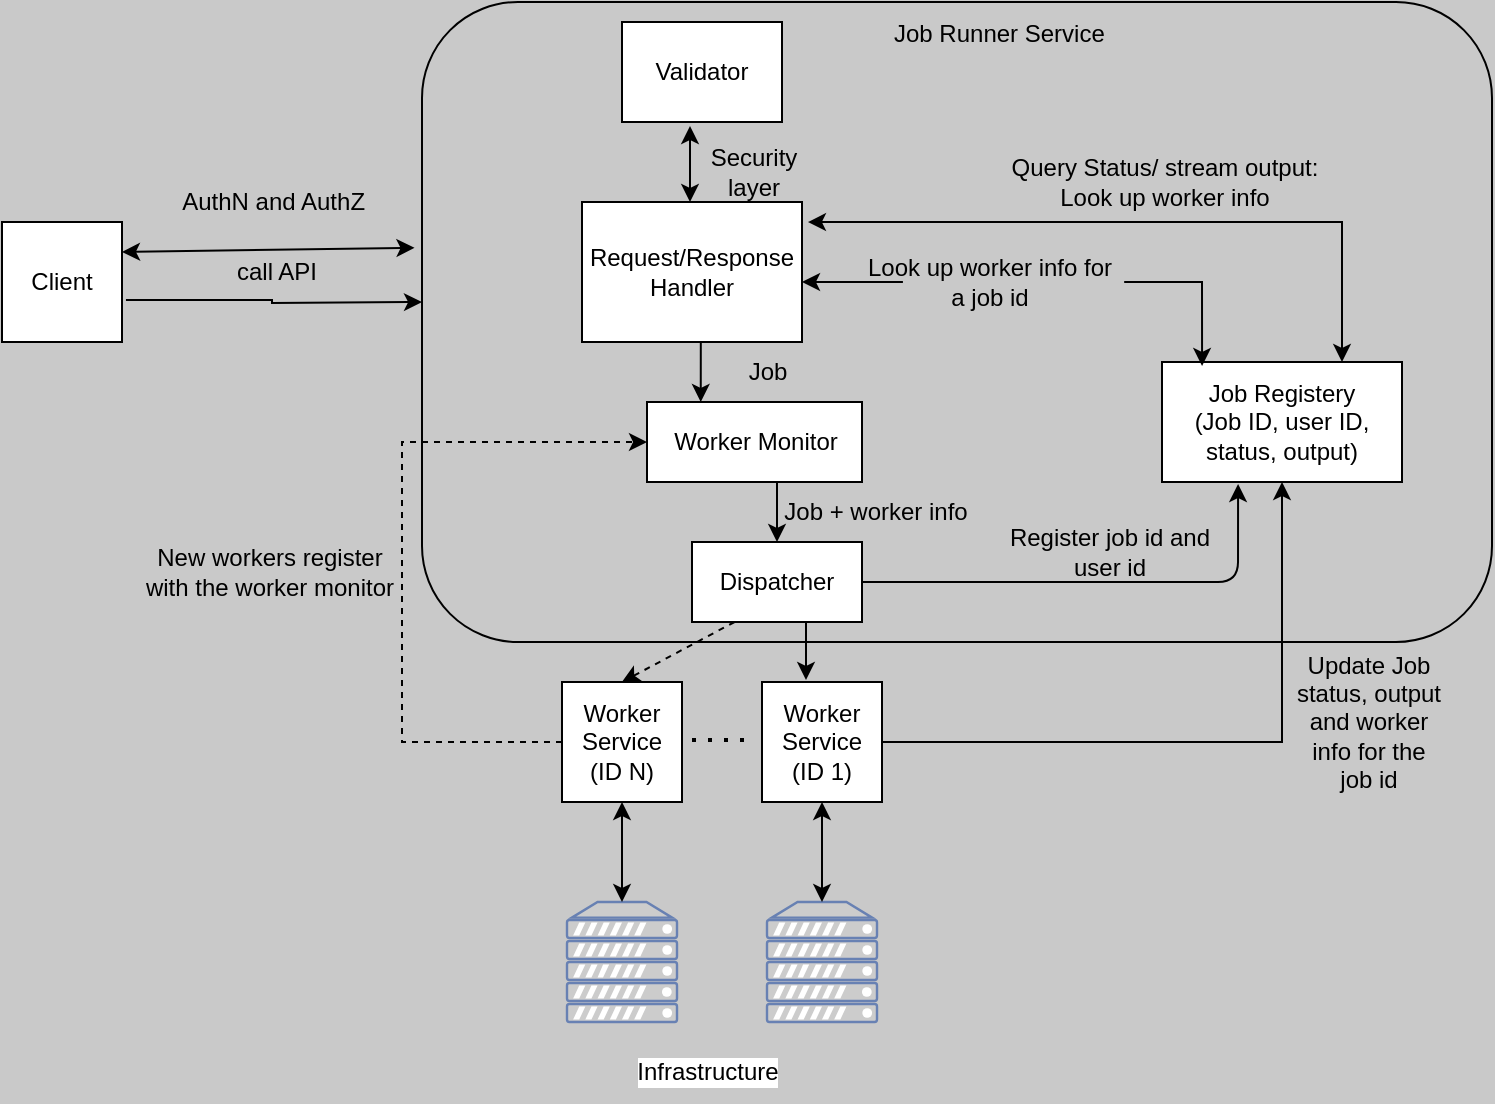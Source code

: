<mxfile scale="1" border="10">
    <diagram id="6iYtnAA0bh0NGueBwueD" name="Architecture">
        <mxGraphModel dx="1181" dy="608" grid="1" gridSize="10" guides="1" tooltips="1" connect="1" arrows="1" fold="1" page="1" pageScale="1" pageWidth="850" pageHeight="1100" background="#C9C9C9" math="0" shadow="0">
            <root>
                <mxCell id="0"/>
                <mxCell id="1" parent="0"/>
                <mxCell id="EBO3f970umv6_g7wMhfV-8" value="" style="rounded=1;whiteSpace=wrap;html=1;fillColor=none;fontColor=#000000;labelBackgroundColor=default;" parent="1" vertex="1">
                    <mxGeometry x="290" y="60" width="535" height="320" as="geometry"/>
                </mxCell>
                <mxCell id="jqyDeOg6lsm_gDRewj5F-4" style="edgeStyle=orthogonalEdgeStyle;rounded=0;orthogonalLoop=1;jettySize=auto;html=1;exitX=1;exitY=0.25;exitDx=0;exitDy=0;strokeColor=none;fontColor=#000000;labelBackgroundColor=default;" parent="1" source="jqyDeOg6lsm_gDRewj5F-1" edge="1">
                    <mxGeometry relative="1" as="geometry">
                        <mxPoint x="360" y="180" as="targetPoint"/>
                    </mxGeometry>
                </mxCell>
                <mxCell id="jqyDeOg6lsm_gDRewj5F-8" style="edgeStyle=orthogonalEdgeStyle;rounded=0;orthogonalLoop=1;jettySize=auto;html=1;strokeColor=default;fontColor=#000000;labelBackgroundColor=default;exitX=1.033;exitY=0.65;exitDx=0;exitDy=0;exitPerimeter=0;" parent="1" source="jqyDeOg6lsm_gDRewj5F-1" edge="1">
                    <mxGeometry relative="1" as="geometry">
                        <mxPoint x="290" y="210" as="targetPoint"/>
                        <Array as="points"/>
                        <mxPoint x="150" y="210" as="sourcePoint"/>
                    </mxGeometry>
                </mxCell>
                <mxCell id="jqyDeOg6lsm_gDRewj5F-1" value="Client" style="whiteSpace=wrap;html=1;aspect=fixed;fontColor=#000000;labelBackgroundColor=default;" parent="1" vertex="1">
                    <mxGeometry x="80" y="170" width="60" height="60" as="geometry"/>
                </mxCell>
                <mxCell id="jqyDeOg6lsm_gDRewj5F-3" value="Validator" style="rounded=0;whiteSpace=wrap;html=1;fontColor=#000000;labelBackgroundColor=default;" parent="1" vertex="1">
                    <mxGeometry x="390" y="70" width="80" height="50" as="geometry"/>
                </mxCell>
                <mxCell id="jqyDeOg6lsm_gDRewj5F-6" value="" style="endArrow=classic;startArrow=classic;html=1;rounded=0;strokeColor=default;exitX=1;exitY=0.25;exitDx=0;exitDy=0;fontColor=#000000;labelBackgroundColor=default;entryX=-0.007;entryY=0.384;entryDx=0;entryDy=0;entryPerimeter=0;" parent="1" source="jqyDeOg6lsm_gDRewj5F-1" edge="1" target="EBO3f970umv6_g7wMhfV-8">
                    <mxGeometry width="50" height="50" relative="1" as="geometry">
                        <mxPoint x="400" y="410" as="sourcePoint"/>
                        <mxPoint x="280" y="187" as="targetPoint"/>
                    </mxGeometry>
                </mxCell>
                <mxCell id="jqyDeOg6lsm_gDRewj5F-7" value="AuthN and AuthZ&amp;nbsp;" style="text;html=1;strokeColor=none;fillColor=none;align=center;verticalAlign=middle;whiteSpace=wrap;rounded=0;fontColor=#000000;labelBackgroundColor=none;" parent="1" vertex="1">
                    <mxGeometry x="165" y="150" width="105" height="20" as="geometry"/>
                </mxCell>
                <mxCell id="jqyDeOg6lsm_gDRewj5F-9" value="call API" style="text;html=1;strokeColor=none;fillColor=none;align=center;verticalAlign=middle;whiteSpace=wrap;rounded=0;fontColor=#000000;labelBackgroundColor=none;" parent="1" vertex="1">
                    <mxGeometry x="180" y="185" width="75" height="20" as="geometry"/>
                </mxCell>
                <mxCell id="jqyDeOg6lsm_gDRewj5F-38" style="edgeStyle=orthogonalEdgeStyle;rounded=0;orthogonalLoop=1;jettySize=auto;html=1;exitX=0.5;exitY=1;exitDx=0;exitDy=0;entryX=0.5;entryY=0;entryDx=0;entryDy=0;strokeColor=default;fontColor=#000000;labelBackgroundColor=default;startArrow=none;" parent="1" source="2" target="jqyDeOg6lsm_gDRewj5F-22" edge="1">
                    <mxGeometry relative="1" as="geometry"/>
                </mxCell>
                <mxCell id="jqyDeOg6lsm_gDRewj5F-19" value="Request/Response Handler" style="rounded=0;whiteSpace=wrap;html=1;fontColor=#000000;labelBackgroundColor=default;" parent="1" vertex="1">
                    <mxGeometry x="370" y="160" width="110" height="70" as="geometry"/>
                </mxCell>
                <mxCell id="jqyDeOg6lsm_gDRewj5F-21" value="Security layer" style="text;html=1;strokeColor=none;fillColor=none;align=center;verticalAlign=middle;whiteSpace=wrap;rounded=0;fontColor=#000000;labelBackgroundColor=none;" parent="1" vertex="1">
                    <mxGeometry x="426.25" y="130" width="60" height="30" as="geometry"/>
                </mxCell>
                <mxCell id="jqyDeOg6lsm_gDRewj5F-31" style="edgeStyle=orthogonalEdgeStyle;rounded=0;orthogonalLoop=1;jettySize=auto;html=1;exitX=0.5;exitY=1;exitDx=0;exitDy=0;entryX=0.383;entryY=-0.017;entryDx=0;entryDy=0;entryPerimeter=0;strokeColor=default;fontColor=#000000;labelBackgroundColor=default;" parent="1" source="jqyDeOg6lsm_gDRewj5F-22" target="jqyDeOg6lsm_gDRewj5F-26" edge="1">
                    <mxGeometry relative="1" as="geometry">
                        <Array as="points">
                            <mxPoint x="482" y="350"/>
                        </Array>
                    </mxGeometry>
                </mxCell>
                <mxCell id="jqyDeOg6lsm_gDRewj5F-22" value="Dispatcher" style="rounded=0;whiteSpace=wrap;html=1;fontColor=#000000;labelBackgroundColor=default;" parent="1" vertex="1">
                    <mxGeometry x="425" y="330" width="85" height="40" as="geometry"/>
                </mxCell>
                <mxCell id="jqyDeOg6lsm_gDRewj5F-33" style="edgeStyle=orthogonalEdgeStyle;rounded=0;orthogonalLoop=1;jettySize=auto;html=1;exitX=1;exitY=0.5;exitDx=0;exitDy=0;strokeColor=default;entryX=0.5;entryY=1;entryDx=0;entryDy=0;fontColor=#000000;labelBackgroundColor=default;" parent="1" source="jqyDeOg6lsm_gDRewj5F-26" target="jqyDeOg6lsm_gDRewj5F-34" edge="1">
                    <mxGeometry relative="1" as="geometry">
                        <mxPoint x="660" y="360" as="targetPoint"/>
                    </mxGeometry>
                </mxCell>
                <mxCell id="jqyDeOg6lsm_gDRewj5F-26" value="Worker Service&lt;br&gt;(ID 1)" style="rounded=0;whiteSpace=wrap;html=1;fontColor=#000000;labelBackgroundColor=default;" parent="1" vertex="1">
                    <mxGeometry x="460" y="400" width="60" height="60" as="geometry"/>
                </mxCell>
                <mxCell id="jqyDeOg6lsm_gDRewj5F-27" value="" style="fontColor=#000000;verticalAlign=top;verticalLabelPosition=bottom;labelPosition=center;align=center;html=1;outlineConnect=0;fillColor=#CCCCCC;strokeColor=#6881B3;gradientColor=none;gradientDirection=north;strokeWidth=2;shape=mxgraph.networks.server;labelBackgroundColor=default;" parent="1" vertex="1">
                    <mxGeometry x="462.5" y="510" width="55" height="60" as="geometry"/>
                </mxCell>
                <mxCell id="jqyDeOg6lsm_gDRewj5F-28" value="" style="endArrow=classic;startArrow=classic;html=1;rounded=0;strokeColor=default;entryX=0.5;entryY=0;entryDx=0;entryDy=0;entryPerimeter=0;exitX=0.5;exitY=1;exitDx=0;exitDy=0;fontColor=#000000;labelBackgroundColor=default;" parent="1" source="jqyDeOg6lsm_gDRewj5F-26" target="jqyDeOg6lsm_gDRewj5F-27" edge="1">
                    <mxGeometry width="50" height="50" relative="1" as="geometry">
                        <mxPoint x="585" y="390" as="sourcePoint"/>
                        <mxPoint x="635" y="340" as="targetPoint"/>
                        <Array as="points"/>
                    </mxGeometry>
                </mxCell>
                <mxCell id="jqyDeOg6lsm_gDRewj5F-34" value="Job Registery&lt;br&gt;(Job ID, user ID, status, output)" style="rounded=0;whiteSpace=wrap;html=1;fontColor=#000000;labelBackgroundColor=default;" parent="1" vertex="1">
                    <mxGeometry x="660" y="240" width="120" height="60" as="geometry"/>
                </mxCell>
                <mxCell id="jqyDeOg6lsm_gDRewj5F-36" value="" style="endArrow=classic;startArrow=none;html=1;rounded=0;strokeColor=default;exitX=0.167;exitY=0.033;exitDx=0;exitDy=0;exitPerimeter=0;fontColor=#000000;labelBackgroundColor=default;" parent="1" source="jqyDeOg6lsm_gDRewj5F-37" edge="1">
                    <mxGeometry width="50" height="50" relative="1" as="geometry">
                        <mxPoint x="680" y="280" as="sourcePoint"/>
                        <mxPoint x="480" y="200" as="targetPoint"/>
                        <Array as="points"/>
                    </mxGeometry>
                </mxCell>
                <mxCell id="jqyDeOg6lsm_gDRewj5F-39" value="Job + worker info" style="text;html=1;strokeColor=none;fillColor=none;align=center;verticalAlign=middle;whiteSpace=wrap;rounded=0;fontColor=#000000;labelBackgroundColor=none;" parent="1" vertex="1">
                    <mxGeometry x="452.5" y="300" width="127.5" height="30" as="geometry"/>
                </mxCell>
                <mxCell id="jqyDeOg6lsm_gDRewj5F-40" value="Update Job status, output and worker info for the job id" style="text;html=1;strokeColor=none;fillColor=none;align=center;verticalAlign=middle;whiteSpace=wrap;rounded=0;fontColor=#000000;labelBackgroundColor=none;" parent="1" vertex="1">
                    <mxGeometry x="726.25" y="400" width="75" height="40" as="geometry"/>
                </mxCell>
                <mxCell id="jqyDeOg6lsm_gDRewj5F-44" value="" style="endArrow=classic;startArrow=classic;html=1;rounded=0;strokeColor=default;fontColor=#000000;labelBackgroundColor=default;entryX=1.027;entryY=0.143;entryDx=0;entryDy=0;entryPerimeter=0;exitX=0.75;exitY=0;exitDx=0;exitDy=0;" parent="1" source="jqyDeOg6lsm_gDRewj5F-34" target="jqyDeOg6lsm_gDRewj5F-19" edge="1">
                    <mxGeometry width="50" height="50" relative="1" as="geometry">
                        <mxPoint x="730" y="330" as="sourcePoint"/>
                        <mxPoint x="630" y="170" as="targetPoint"/>
                        <Array as="points">
                            <mxPoint x="750" y="170"/>
                        </Array>
                    </mxGeometry>
                </mxCell>
                <mxCell id="jqyDeOg6lsm_gDRewj5F-45" value="Query Status/ stream output: Look up worker info" style="text;html=1;strokeColor=none;fillColor=none;align=center;verticalAlign=middle;whiteSpace=wrap;rounded=0;fontColor=#000000;labelBackgroundColor=none;" parent="1" vertex="1">
                    <mxGeometry x="580" y="120" width="162.5" height="60" as="geometry"/>
                </mxCell>
                <mxCell id="EBO3f970umv6_g7wMhfV-1" value="" style="endArrow=none;dashed=1;html=1;dashPattern=1 3;strokeWidth=2;rounded=0;fontColor=#000000;labelBackgroundColor=default;" parent="1" edge="1">
                    <mxGeometry width="50" height="50" relative="1" as="geometry">
                        <mxPoint x="425" y="429" as="sourcePoint"/>
                        <mxPoint x="455" y="429" as="targetPoint"/>
                        <Array as="points">
                            <mxPoint x="425" y="429"/>
                        </Array>
                    </mxGeometry>
                </mxCell>
                <mxCell id="EBO3f970umv6_g7wMhfV-2" value="Worker Service&lt;br&gt;(ID N)" style="rounded=0;whiteSpace=wrap;html=1;fontColor=#000000;labelBackgroundColor=default;" parent="1" vertex="1">
                    <mxGeometry x="360" y="400" width="60" height="60" as="geometry"/>
                </mxCell>
                <mxCell id="EBO3f970umv6_g7wMhfV-3" value="" style="fontColor=#000000;verticalAlign=top;verticalLabelPosition=bottom;labelPosition=center;align=center;html=1;outlineConnect=0;fillColor=#CCCCCC;strokeColor=#6881B3;gradientColor=none;gradientDirection=north;strokeWidth=2;shape=mxgraph.networks.server;labelBackgroundColor=default;" parent="1" vertex="1">
                    <mxGeometry x="362.5" y="510" width="55" height="60" as="geometry"/>
                </mxCell>
                <mxCell id="EBO3f970umv6_g7wMhfV-4" value="" style="endArrow=classic;startArrow=classic;html=1;rounded=0;strokeColor=default;entryX=0.5;entryY=0;entryDx=0;entryDy=0;entryPerimeter=0;exitX=0.5;exitY=1;exitDx=0;exitDy=0;fontColor=#000000;labelBackgroundColor=default;" parent="1" source="EBO3f970umv6_g7wMhfV-2" target="EBO3f970umv6_g7wMhfV-3" edge="1">
                    <mxGeometry width="50" height="50" relative="1" as="geometry">
                        <mxPoint x="485" y="390" as="sourcePoint"/>
                        <mxPoint x="535" y="340" as="targetPoint"/>
                        <Array as="points"/>
                    </mxGeometry>
                </mxCell>
                <mxCell id="EBO3f970umv6_g7wMhfV-6" value="" style="endArrow=classic;html=1;rounded=0;exitX=0.25;exitY=1;exitDx=0;exitDy=0;entryX=0.5;entryY=0;entryDx=0;entryDy=0;dashed=1;fontColor=#000000;labelBackgroundColor=default;" parent="1" source="jqyDeOg6lsm_gDRewj5F-22" target="EBO3f970umv6_g7wMhfV-2" edge="1">
                    <mxGeometry width="50" height="50" relative="1" as="geometry">
                        <mxPoint x="310" y="380" as="sourcePoint"/>
                        <mxPoint x="300" y="430" as="targetPoint"/>
                    </mxGeometry>
                </mxCell>
                <mxCell id="EBO3f970umv6_g7wMhfV-9" value="Job Runner Service" style="text;strokeColor=none;fillColor=none;align=left;verticalAlign=middle;spacingLeft=4;spacingRight=4;overflow=hidden;points=[[0,0.5],[1,0.5]];portConstraint=eastwest;rotatable=0;fontColor=#000000;labelBackgroundColor=none;" parent="1" vertex="1">
                    <mxGeometry x="520" y="60" width="125" height="30" as="geometry"/>
                </mxCell>
                <mxCell id="EBO3f970umv6_g7wMhfV-10" value="Infrastructure" style="text;html=1;strokeColor=none;fillColor=none;align=center;verticalAlign=middle;whiteSpace=wrap;rounded=0;fontColor=#000000;labelBackgroundColor=default;" parent="1" vertex="1">
                    <mxGeometry x="402.5" y="580" width="60" height="30" as="geometry"/>
                </mxCell>
                <mxCell id="3" value="" style="endArrow=classic;html=1;rounded=0;exitX=0;exitY=0.5;exitDx=0;exitDy=0;dashed=1;fontColor=#000000;labelBackgroundColor=default;entryX=0;entryY=0.5;entryDx=0;entryDy=0;" parent="1" source="EBO3f970umv6_g7wMhfV-2" target="2" edge="1">
                    <mxGeometry width="50" height="50" relative="1" as="geometry">
                        <mxPoint x="345" y="420" as="sourcePoint"/>
                        <mxPoint x="280" y="270" as="targetPoint"/>
                        <Array as="points">
                            <mxPoint x="280" y="430"/>
                            <mxPoint x="280" y="280"/>
                        </Array>
                    </mxGeometry>
                </mxCell>
                <mxCell id="4" value="New workers register with the worker monitor" style="text;html=1;strokeColor=none;fillColor=none;align=center;verticalAlign=middle;whiteSpace=wrap;rounded=0;fontColor=#000000;labelBackgroundColor=none;" parent="1" vertex="1">
                    <mxGeometry x="150" y="330" width="127.5" height="30" as="geometry"/>
                </mxCell>
                <mxCell id="2" value="Worker Monitor" style="rounded=0;whiteSpace=wrap;html=1;fontColor=#000000;labelBackgroundColor=default;" parent="1" vertex="1">
                    <mxGeometry x="402.5" y="260" width="107.5" height="40" as="geometry"/>
                </mxCell>
                <mxCell id="5" value="" style="edgeStyle=orthogonalEdgeStyle;rounded=0;orthogonalLoop=1;jettySize=auto;html=1;exitX=0.5;exitY=1;exitDx=0;exitDy=0;entryX=0.25;entryY=0;entryDx=0;entryDy=0;strokeColor=default;fontColor=#000000;labelBackgroundColor=default;endArrow=classic;endFill=1;" parent="1" source="jqyDeOg6lsm_gDRewj5F-19" target="2" edge="1">
                    <mxGeometry relative="1" as="geometry">
                        <mxPoint x="425" y="230" as="sourcePoint"/>
                        <mxPoint x="467.5" y="330" as="targetPoint"/>
                    </mxGeometry>
                </mxCell>
                <mxCell id="7" value="" style="endArrow=classic;html=1;entryX=0.317;entryY=1.017;entryDx=0;entryDy=0;entryPerimeter=0;exitX=1;exitY=0.5;exitDx=0;exitDy=0;" parent="1" source="jqyDeOg6lsm_gDRewj5F-22" target="jqyDeOg6lsm_gDRewj5F-34" edge="1">
                    <mxGeometry width="50" height="50" relative="1" as="geometry">
                        <mxPoint x="400" y="420" as="sourcePoint"/>
                        <mxPoint x="450" y="370" as="targetPoint"/>
                        <Array as="points">
                            <mxPoint x="698" y="350"/>
                        </Array>
                    </mxGeometry>
                </mxCell>
                <mxCell id="jqyDeOg6lsm_gDRewj5F-37" value="Look up worker info for a job id" style="text;html=1;strokeColor=none;fillColor=none;align=center;verticalAlign=middle;whiteSpace=wrap;rounded=0;fontColor=#000000;labelBackgroundColor=none;" parent="1" vertex="1">
                    <mxGeometry x="508.75" y="200" width="130" as="geometry"/>
                </mxCell>
                <mxCell id="10" value="" style="endArrow=none;startArrow=classic;html=1;rounded=0;strokeColor=default;exitX=0.167;exitY=0.033;exitDx=0;exitDy=0;exitPerimeter=0;fontColor=#000000;labelBackgroundColor=default;entryX=1.018;entryY=0.614;entryDx=0;entryDy=0;entryPerimeter=0;" parent="1" source="jqyDeOg6lsm_gDRewj5F-34" target="jqyDeOg6lsm_gDRewj5F-37" edge="1">
                    <mxGeometry width="50" height="50" relative="1" as="geometry">
                        <mxPoint x="680.04" y="241.98" as="sourcePoint"/>
                        <mxPoint x="481.98" y="202.98" as="targetPoint"/>
                        <Array as="points">
                            <mxPoint x="680" y="200"/>
                        </Array>
                    </mxGeometry>
                </mxCell>
                <mxCell id="11" value="" style="endArrow=classic;startArrow=classic;html=1;entryX=0.425;entryY=1.04;entryDx=0;entryDy=0;entryPerimeter=0;" parent="1" target="jqyDeOg6lsm_gDRewj5F-3" edge="1">
                    <mxGeometry width="50" height="50" relative="1" as="geometry">
                        <mxPoint x="424" y="160" as="sourcePoint"/>
                        <mxPoint x="435" y="120" as="targetPoint"/>
                        <Array as="points"/>
                    </mxGeometry>
                </mxCell>
                <mxCell id="14" value="Register job id and user id" style="text;html=1;strokeColor=none;fillColor=none;align=center;verticalAlign=middle;whiteSpace=wrap;rounded=0;fontColor=#000000;labelBackgroundColor=none;" parent="1" vertex="1">
                    <mxGeometry x="570" y="320" width="127.5" height="30" as="geometry"/>
                </mxCell>
                <mxCell id="XkZEOcDYWYtH_7BBC6HF-14" value="Job" style="text;html=1;strokeColor=none;fillColor=none;align=center;verticalAlign=middle;whiteSpace=wrap;rounded=0;fontColor=#000000;labelBackgroundColor=none;" parent="1" vertex="1">
                    <mxGeometry x="438.75" y="230" width="47.5" height="30" as="geometry"/>
                </mxCell>
            </root>
        </mxGraphModel>
    </diagram>
    <diagram id="_uW1dMEGAhS8fLdhEjaY" name="Flow Diagram- Create/Stop job">
        <mxGraphModel dx="1074" dy="768" grid="1" gridSize="10" guides="1" tooltips="1" connect="1" arrows="1" fold="1" page="1" pageScale="1" pageWidth="850" pageHeight="1100" background="#C9C9C9" math="0" shadow="0">
            <root>
                <mxCell id="tO9CpB2dFLnADmU-4jLJ-0"/>
                <mxCell id="tO9CpB2dFLnADmU-4jLJ-1" parent="tO9CpB2dFLnADmU-4jLJ-0"/>
                <mxCell id="c2odjl9ll0wSxm09Ags0-37" value="Client&lt;br&gt;" style="whiteSpace=wrap;html=1;aspect=fixed;fontColor=#000000;labelBackgroundColor=default;" vertex="1" parent="tO9CpB2dFLnADmU-4jLJ-1">
                    <mxGeometry x="362.5" y="40" width="50" height="50" as="geometry"/>
                </mxCell>
                <mxCell id="c2odjl9ll0wSxm09Ags0-38" style="edgeStyle=orthogonalEdgeStyle;rounded=0;orthogonalLoop=1;jettySize=auto;html=1;exitX=0.5;exitY=1;exitDx=0;exitDy=0;strokeColor=default;fontColor=#000000;labelBackgroundColor=default;entryX=0.5;entryY=0;entryDx=0;entryDy=0;" edge="1" parent="tO9CpB2dFLnADmU-4jLJ-1" source="c2odjl9ll0wSxm09Ags0-37" target="c2odjl9ll0wSxm09Ags0-40">
                    <mxGeometry relative="1" as="geometry">
                        <mxPoint x="387.5" y="125" as="targetPoint"/>
                        <Array as="points"/>
                        <mxPoint x="152.5" y="160" as="sourcePoint"/>
                    </mxGeometry>
                </mxCell>
                <mxCell id="c2odjl9ll0wSxm09Ags0-39" value="Send Request" style="text;html=1;strokeColor=none;fillColor=none;align=center;verticalAlign=middle;whiteSpace=wrap;rounded=0;fontColor=#000000;" vertex="1" parent="tO9CpB2dFLnADmU-4jLJ-1">
                    <mxGeometry x="397.5" y="100" width="60" height="30" as="geometry"/>
                </mxCell>
                <mxCell id="c2odjl9ll0wSxm09Ags0-40" value="Security&lt;br&gt;Check" style="rhombus;whiteSpace=wrap;html=1;fontColor=#000000;" vertex="1" parent="tO9CpB2dFLnADmU-4jLJ-1">
                    <mxGeometry x="347.5" y="130" width="80" height="80" as="geometry"/>
                </mxCell>
                <mxCell id="c2odjl9ll0wSxm09Ags0-41" value="" style="endArrow=none;html=1;entryX=0;entryY=0.5;entryDx=0;entryDy=0;exitX=0;exitY=0.5;exitDx=0;exitDy=0;rounded=0;startArrow=classic;startFill=1;endFill=0;" edge="1" parent="tO9CpB2dFLnADmU-4jLJ-1" source="c2odjl9ll0wSxm09Ags0-37" target="c2odjl9ll0wSxm09Ags0-40">
                    <mxGeometry width="50" height="50" relative="1" as="geometry">
                        <mxPoint x="337.5" y="250" as="sourcePoint"/>
                        <mxPoint x="387.5" y="200" as="targetPoint"/>
                        <Array as="points">
                            <mxPoint x="317.5" y="65"/>
                            <mxPoint x="317.5" y="170"/>
                        </Array>
                    </mxGeometry>
                </mxCell>
                <mxCell id="c2odjl9ll0wSxm09Ags0-42" value="Fail" style="text;html=1;strokeColor=none;fillColor=none;align=center;verticalAlign=middle;whiteSpace=wrap;rounded=0;fontColor=#000000;" vertex="1" parent="tO9CpB2dFLnADmU-4jLJ-1">
                    <mxGeometry x="257.5" y="100" width="60" height="30" as="geometry"/>
                </mxCell>
                <mxCell id="c2odjl9ll0wSxm09Ags0-45" value="" style="endArrow=classic;html=1;rounded=0;exitX=0.5;exitY=1;exitDx=0;exitDy=0;fontColor=#000000;" edge="1" parent="tO9CpB2dFLnADmU-4jLJ-1" source="c2odjl9ll0wSxm09Ags0-40">
                    <mxGeometry width="50" height="50" relative="1" as="geometry">
                        <mxPoint x="337.5" y="260" as="sourcePoint"/>
                        <mxPoint x="387.5" y="240" as="targetPoint"/>
                    </mxGeometry>
                </mxCell>
                <mxCell id="c2odjl9ll0wSxm09Ags0-46" value="Pass" style="text;html=1;strokeColor=none;fillColor=none;align=center;verticalAlign=middle;whiteSpace=wrap;rounded=0;fontColor=#000000;" vertex="1" parent="tO9CpB2dFLnADmU-4jLJ-1">
                    <mxGeometry x="397.5" y="200" width="60" height="30" as="geometry"/>
                </mxCell>
                <mxCell id="T6xFo-Tykz1jxSFSK6hM-0" style="edgeStyle=none;rounded=0;html=1;exitX=0;exitY=0.5;exitDx=0;exitDy=0;entryX=0;entryY=0.25;entryDx=0;entryDy=0;fontColor=#000000;startArrow=none;startFill=0;endArrow=classic;endFill=1;" edge="1" parent="tO9CpB2dFLnADmU-4jLJ-1" source="c2odjl9ll0wSxm09Ags0-47" target="c2odjl9ll0wSxm09Ags0-37">
                    <mxGeometry relative="1" as="geometry">
                        <Array as="points">
                            <mxPoint x="260" y="260"/>
                            <mxPoint x="260" y="53"/>
                        </Array>
                    </mxGeometry>
                </mxCell>
                <mxCell id="c2odjl9ll0wSxm09Ags0-47" value="Request/Response Handler" style="rounded=0;whiteSpace=wrap;html=1;fontColor=#000000;labelBackgroundColor=default;" vertex="1" parent="tO9CpB2dFLnADmU-4jLJ-1">
                    <mxGeometry x="332.5" y="240" width="110" height="40" as="geometry"/>
                </mxCell>
                <mxCell id="c2odjl9ll0wSxm09Ags0-51" style="edgeStyle=none;rounded=0;html=1;exitX=0.5;exitY=0;exitDx=0;exitDy=0;entryX=0.5;entryY=1;entryDx=0;entryDy=0;fontColor=#000000;startArrow=classic;startFill=1;endArrow=none;endFill=0;" edge="1" parent="tO9CpB2dFLnADmU-4jLJ-1" source="c2odjl9ll0wSxm09Ags0-50" target="c2odjl9ll0wSxm09Ags0-47">
                    <mxGeometry relative="1" as="geometry"/>
                </mxCell>
                <mxCell id="P8HddEMpkEidJls8VGsz-6" style="edgeStyle=none;rounded=0;html=1;exitX=0.5;exitY=1;exitDx=0;exitDy=0;entryX=0.5;entryY=0;entryDx=0;entryDy=0;fontColor=#000000;startArrow=none;startFill=0;endArrow=classic;endFill=1;" edge="1" parent="tO9CpB2dFLnADmU-4jLJ-1" source="c2odjl9ll0wSxm09Ags0-50" target="P8HddEMpkEidJls8VGsz-3">
                    <mxGeometry relative="1" as="geometry"/>
                </mxCell>
                <mxCell id="c2odjl9ll0wSxm09Ags0-50" value="Worker Monitor" style="rounded=0;whiteSpace=wrap;html=1;fontColor=#000000;labelBackgroundColor=default;" vertex="1" parent="tO9CpB2dFLnADmU-4jLJ-1">
                    <mxGeometry x="332.5" y="320" width="110" height="40" as="geometry"/>
                </mxCell>
                <mxCell id="c2odjl9ll0wSxm09Ags0-52" value="Create Job" style="text;html=1;strokeColor=none;fillColor=none;align=center;verticalAlign=middle;whiteSpace=wrap;rounded=0;fontColor=#000000;" vertex="1" parent="tO9CpB2dFLnADmU-4jLJ-1">
                    <mxGeometry x="390" y="290" width="60" height="30" as="geometry"/>
                </mxCell>
                <mxCell id="P8HddEMpkEidJls8VGsz-2" style="edgeStyle=none;rounded=0;html=1;exitX=0.25;exitY=1;exitDx=0;exitDy=0;entryX=1;entryY=0.5;entryDx=0;entryDy=0;fontColor=#000000;startArrow=classic;startFill=1;endArrow=classic;endFill=1;" edge="1" parent="tO9CpB2dFLnADmU-4jLJ-1" source="P8HddEMpkEidJls8VGsz-0" target="c2odjl9ll0wSxm09Ags0-47">
                    <mxGeometry relative="1" as="geometry">
                        <Array as="points">
                            <mxPoint x="530" y="260"/>
                        </Array>
                    </mxGeometry>
                </mxCell>
                <mxCell id="P8HddEMpkEidJls8VGsz-0" value="Job Registery&lt;br&gt;(Job ID, user ID, status, output)" style="rounded=0;whiteSpace=wrap;html=1;fontColor=#000000;labelBackgroundColor=default;" vertex="1" parent="tO9CpB2dFLnADmU-4jLJ-1">
                    <mxGeometry x="498.75" y="140" width="120" height="60" as="geometry"/>
                </mxCell>
                <mxCell id="P8HddEMpkEidJls8VGsz-4" value="" style="swimlane;startSize=0;fontColor=#000000;" vertex="1" parent="tO9CpB2dFLnADmU-4jLJ-1">
                    <mxGeometry x="265.63" y="130" width="363.75" height="350" as="geometry"/>
                </mxCell>
                <mxCell id="P8HddEMpkEidJls8VGsz-3" value="Dispatcher" style="rounded=0;whiteSpace=wrap;html=1;fontColor=#000000;labelBackgroundColor=default;" vertex="1" parent="P8HddEMpkEidJls8VGsz-4">
                    <mxGeometry x="66.87" y="270" width="110" height="40" as="geometry"/>
                </mxCell>
                <mxCell id="P8HddEMpkEidJls8VGsz-1" value="If Stop Job: find out worker info for the job" style="text;html=1;strokeColor=none;fillColor=none;align=center;verticalAlign=middle;whiteSpace=wrap;rounded=0;fontColor=#000000;" vertex="1" parent="P8HddEMpkEidJls8VGsz-4">
                    <mxGeometry x="176.87" y="140" width="161.25" height="20" as="geometry"/>
                </mxCell>
                <mxCell id="P8HddEMpkEidJls8VGsz-10" value="If Create Job: register job id anduser id" style="text;html=1;strokeColor=none;fillColor=none;align=center;verticalAlign=middle;whiteSpace=wrap;rounded=0;fontColor=#000000;" vertex="1" parent="P8HddEMpkEidJls8VGsz-4">
                    <mxGeometry x="184.37" y="300" width="161.25" height="20" as="geometry"/>
                </mxCell>
                <mxCell id="T6xFo-Tykz1jxSFSK6hM-1" value="Send response" style="text;html=1;strokeColor=none;fillColor=none;align=center;verticalAlign=middle;whiteSpace=wrap;rounded=0;fontColor=#000000;" vertex="1" parent="P8HddEMpkEidJls8VGsz-4">
                    <mxGeometry x="-5.63" y="50" width="60" height="30" as="geometry"/>
                </mxCell>
                <mxCell id="P8HddEMpkEidJls8VGsz-5" value="Job runner Service:&lt;br&gt;Hosted any where" style="text;html=1;strokeColor=none;fillColor=none;align=center;verticalAlign=middle;whiteSpace=wrap;rounded=0;fontColor=#000000;" vertex="1" parent="tO9CpB2dFLnADmU-4jLJ-1">
                    <mxGeometry x="190" y="270" width="60" height="30" as="geometry"/>
                </mxCell>
                <mxCell id="P8HddEMpkEidJls8VGsz-11" style="edgeStyle=none;rounded=0;html=1;exitX=1;exitY=0.5;exitDx=0;exitDy=0;entryX=1;entryY=0.5;entryDx=0;entryDy=0;fontColor=#000000;startArrow=none;startFill=0;endArrow=classic;endFill=1;" edge="1" parent="tO9CpB2dFLnADmU-4jLJ-1" source="P8HddEMpkEidJls8VGsz-7" target="P8HddEMpkEidJls8VGsz-0">
                    <mxGeometry relative="1" as="geometry">
                        <Array as="points">
                            <mxPoint x="680" y="540"/>
                            <mxPoint x="680" y="170"/>
                        </Array>
                    </mxGeometry>
                </mxCell>
                <mxCell id="P8HddEMpkEidJls8VGsz-7" value="Worker Service&lt;br&gt;" style="rounded=0;whiteSpace=wrap;html=1;fontColor=#000000;labelBackgroundColor=default;" vertex="1" parent="tO9CpB2dFLnADmU-4jLJ-1">
                    <mxGeometry x="357.5" y="510" width="60" height="60" as="geometry"/>
                </mxCell>
                <mxCell id="P8HddEMpkEidJls8VGsz-9" style="edgeStyle=none;rounded=0;html=1;exitX=1;exitY=0.5;exitDx=0;exitDy=0;entryX=0.75;entryY=1;entryDx=0;entryDy=0;fontColor=#000000;startArrow=none;startFill=0;endArrow=classic;endFill=1;" edge="1" parent="tO9CpB2dFLnADmU-4jLJ-1" source="P8HddEMpkEidJls8VGsz-3" target="P8HddEMpkEidJls8VGsz-0">
                    <mxGeometry relative="1" as="geometry">
                        <Array as="points">
                            <mxPoint x="589" y="420"/>
                        </Array>
                    </mxGeometry>
                </mxCell>
                <mxCell id="P8HddEMpkEidJls8VGsz-12" value="Update job status and output" style="text;html=1;strokeColor=none;fillColor=none;align=center;verticalAlign=middle;whiteSpace=wrap;rounded=0;fontColor=#000000;" vertex="1" parent="tO9CpB2dFLnADmU-4jLJ-1">
                    <mxGeometry x="440" y="510" width="161.25" height="20" as="geometry"/>
                </mxCell>
                <mxCell id="P8HddEMpkEidJls8VGsz-13" style="edgeStyle=none;rounded=0;html=1;exitX=0.5;exitY=1;exitDx=0;exitDy=0;entryX=0.5;entryY=0;entryDx=0;entryDy=0;fontColor=#000000;startArrow=none;startFill=0;endArrow=classic;endFill=1;" edge="1" parent="tO9CpB2dFLnADmU-4jLJ-1" source="P8HddEMpkEidJls8VGsz-3" target="P8HddEMpkEidJls8VGsz-7">
                    <mxGeometry relative="1" as="geometry"/>
                </mxCell>
                <mxCell id="P8HddEMpkEidJls8VGsz-15" value="" style="swimlane;startSize=0;fontColor=#000000;" vertex="1" parent="tO9CpB2dFLnADmU-4jLJ-1">
                    <mxGeometry x="292.5" y="500" width="187.5" height="140" as="geometry">
                        <mxRectangle x="292.5" y="820" width="50" height="40" as="alternateBounds"/>
                    </mxGeometry>
                </mxCell>
                <mxCell id="P8HddEMpkEidJls8VGsz-19" value="Linux process" style="shape=process;whiteSpace=wrap;html=1;backgroundOutline=1;fontColor=#000000;rotation=0;" vertex="1" parent="P8HddEMpkEidJls8VGsz-15">
                    <mxGeometry x="45" y="100" width="105" height="20" as="geometry"/>
                </mxCell>
                <mxCell id="P8HddEMpkEidJls8VGsz-21" value="Execute job" style="text;html=1;strokeColor=none;fillColor=none;align=center;verticalAlign=middle;whiteSpace=wrap;rounded=0;fontColor=#000000;" vertex="1" parent="P8HddEMpkEidJls8VGsz-15">
                    <mxGeometry x="112.5" y="70" width="60" height="30" as="geometry"/>
                </mxCell>
                <mxCell id="P8HddEMpkEidJls8VGsz-16" value="Worker&lt;br&gt;Service:&lt;br&gt;runs on all linux workers&amp;nbsp;" style="text;html=1;strokeColor=none;fillColor=none;align=center;verticalAlign=middle;whiteSpace=wrap;rounded=0;fontColor=#000000;" vertex="1" parent="tO9CpB2dFLnADmU-4jLJ-1">
                    <mxGeometry x="205.63" y="530" width="60" height="30" as="geometry"/>
                </mxCell>
                <mxCell id="P8HddEMpkEidJls8VGsz-20" value="" style="endArrow=classic;startArrow=classic;html=1;rounded=0;fontColor=#000000;entryX=0.5;entryY=1;entryDx=0;entryDy=0;" edge="1" parent="tO9CpB2dFLnADmU-4jLJ-1" target="P8HddEMpkEidJls8VGsz-7">
                    <mxGeometry width="50" height="50" relative="1" as="geometry">
                        <mxPoint x="388" y="600" as="sourcePoint"/>
                        <mxPoint x="400" y="470" as="targetPoint"/>
                    </mxGeometry>
                </mxCell>
            </root>
        </mxGraphModel>
    </diagram>
    <diagram id="24nB5nIzj0ex-FgbI-ef" name="FlowDiagram-QueryStatusOutput">
        <mxGraphModel dx="1074" dy="768" grid="1" gridSize="10" guides="1" tooltips="1" connect="1" arrows="1" fold="1" page="1" pageScale="1" pageWidth="850" pageHeight="1100" background="#C9C9C9" math="0" shadow="0">
            <root>
                <mxCell id="eE7crEISOZ_tEfes29lh-0"/>
                <mxCell id="eE7crEISOZ_tEfes29lh-1" parent="eE7crEISOZ_tEfes29lh-0"/>
                <mxCell id="QuqB5jz6b60mE_OSVaNS-0" value="Client&lt;br&gt;" style="whiteSpace=wrap;html=1;aspect=fixed;fontColor=#000000;labelBackgroundColor=default;" vertex="1" parent="eE7crEISOZ_tEfes29lh-1">
                    <mxGeometry x="352.5" y="50" width="50" height="50" as="geometry"/>
                </mxCell>
                <mxCell id="QuqB5jz6b60mE_OSVaNS-1" style="edgeStyle=orthogonalEdgeStyle;rounded=0;orthogonalLoop=1;jettySize=auto;html=1;exitX=0.5;exitY=1;exitDx=0;exitDy=0;strokeColor=default;fontColor=#000000;labelBackgroundColor=default;entryX=0.5;entryY=0;entryDx=0;entryDy=0;" edge="1" parent="eE7crEISOZ_tEfes29lh-1" source="QuqB5jz6b60mE_OSVaNS-0" target="QuqB5jz6b60mE_OSVaNS-3">
                    <mxGeometry relative="1" as="geometry">
                        <mxPoint x="377.5" y="135" as="targetPoint"/>
                        <Array as="points"/>
                        <mxPoint x="142.5" y="170" as="sourcePoint"/>
                    </mxGeometry>
                </mxCell>
                <mxCell id="QuqB5jz6b60mE_OSVaNS-2" value="Send Request" style="text;html=1;strokeColor=none;fillColor=none;align=center;verticalAlign=middle;whiteSpace=wrap;rounded=0;fontColor=#000000;" vertex="1" parent="eE7crEISOZ_tEfes29lh-1">
                    <mxGeometry x="387.5" y="110" width="60" height="30" as="geometry"/>
                </mxCell>
                <mxCell id="QuqB5jz6b60mE_OSVaNS-3" value="Security&lt;br&gt;Check" style="rhombus;whiteSpace=wrap;html=1;fontColor=#000000;" vertex="1" parent="eE7crEISOZ_tEfes29lh-1">
                    <mxGeometry x="337.5" y="140" width="80" height="80" as="geometry"/>
                </mxCell>
                <mxCell id="QuqB5jz6b60mE_OSVaNS-4" value="" style="endArrow=none;html=1;entryX=0;entryY=0.5;entryDx=0;entryDy=0;exitX=0;exitY=0.5;exitDx=0;exitDy=0;rounded=0;startArrow=classic;startFill=1;endFill=0;" edge="1" parent="eE7crEISOZ_tEfes29lh-1" source="QuqB5jz6b60mE_OSVaNS-0" target="QuqB5jz6b60mE_OSVaNS-3">
                    <mxGeometry width="50" height="50" relative="1" as="geometry">
                        <mxPoint x="327.5" y="260" as="sourcePoint"/>
                        <mxPoint x="377.5" y="210" as="targetPoint"/>
                        <Array as="points">
                            <mxPoint x="307.5" y="75"/>
                            <mxPoint x="307.5" y="180"/>
                        </Array>
                    </mxGeometry>
                </mxCell>
                <mxCell id="QuqB5jz6b60mE_OSVaNS-5" value="Fail" style="text;html=1;strokeColor=none;fillColor=none;align=center;verticalAlign=middle;whiteSpace=wrap;rounded=0;fontColor=#000000;" vertex="1" parent="eE7crEISOZ_tEfes29lh-1">
                    <mxGeometry x="247.5" y="110" width="60" height="30" as="geometry"/>
                </mxCell>
                <mxCell id="QuqB5jz6b60mE_OSVaNS-6" value="" style="endArrow=classic;html=1;rounded=0;exitX=0.5;exitY=1;exitDx=0;exitDy=0;fontColor=#000000;" edge="1" parent="eE7crEISOZ_tEfes29lh-1" source="QuqB5jz6b60mE_OSVaNS-3">
                    <mxGeometry width="50" height="50" relative="1" as="geometry">
                        <mxPoint x="327.5" y="270" as="sourcePoint"/>
                        <mxPoint x="377.5" y="250" as="targetPoint"/>
                    </mxGeometry>
                </mxCell>
                <mxCell id="QuqB5jz6b60mE_OSVaNS-7" value="Pass" style="text;html=1;strokeColor=none;fillColor=none;align=center;verticalAlign=middle;whiteSpace=wrap;rounded=0;fontColor=#000000;" vertex="1" parent="eE7crEISOZ_tEfes29lh-1">
                    <mxGeometry x="387.5" y="210" width="60" height="30" as="geometry"/>
                </mxCell>
                <mxCell id="Yb2me5kN-YOHWJArsziT-3" style="edgeStyle=none;rounded=0;html=1;exitX=1;exitY=0.5;exitDx=0;exitDy=0;entryX=1;entryY=0.5;entryDx=0;entryDy=0;fontColor=#000000;startArrow=none;startFill=0;endArrow=classic;endFill=1;" edge="1" parent="eE7crEISOZ_tEfes29lh-1" source="QuqB5jz6b60mE_OSVaNS-8" target="QuqB5jz6b60mE_OSVaNS-0">
                    <mxGeometry relative="1" as="geometry">
                        <Array as="points">
                            <mxPoint x="480" y="270"/>
                            <mxPoint x="480" y="75"/>
                        </Array>
                    </mxGeometry>
                </mxCell>
                <mxCell id="QuqB5jz6b60mE_OSVaNS-8" value="Request/Response Handler" style="rounded=0;whiteSpace=wrap;html=1;fontColor=#000000;labelBackgroundColor=default;" vertex="1" parent="eE7crEISOZ_tEfes29lh-1">
                    <mxGeometry x="322.5" y="250" width="110" height="40" as="geometry"/>
                </mxCell>
                <mxCell id="QuqB5jz6b60mE_OSVaNS-9" style="edgeStyle=none;rounded=0;html=1;fontColor=#000000;startArrow=classic;startFill=1;endArrow=none;endFill=0;" edge="1" parent="eE7crEISOZ_tEfes29lh-1" source="QuqB5jz6b60mE_OSVaNS-14">
                    <mxGeometry relative="1" as="geometry">
                        <mxPoint x="377.5" y="330" as="sourcePoint"/>
                        <mxPoint x="384" y="290" as="targetPoint"/>
                    </mxGeometry>
                </mxCell>
                <mxCell id="QuqB5jz6b60mE_OSVaNS-15" value="" style="swimlane;startSize=0;fontColor=#000000;" vertex="1" parent="eE7crEISOZ_tEfes29lh-1">
                    <mxGeometry x="260" y="220" width="390" height="420" as="geometry"/>
                </mxCell>
                <mxCell id="Yb2me5kN-YOHWJArsziT-1" style="edgeStyle=none;rounded=0;html=1;exitX=0.5;exitY=1;exitDx=0;exitDy=0;fontColor=#000000;startArrow=classic;startFill=1;endArrow=classic;endFill=1;" edge="1" parent="QuqB5jz6b60mE_OSVaNS-15" source="QuqB5jz6b60mE_OSVaNS-14" target="Yb2me5kN-YOHWJArsziT-0">
                    <mxGeometry relative="1" as="geometry"/>
                </mxCell>
                <mxCell id="QuqB5jz6b60mE_OSVaNS-14" value="Job Registery&lt;br&gt;(Job ID, user ID, status, output)" style="rounded=0;whiteSpace=wrap;html=1;fontColor=#000000;labelBackgroundColor=default;" vertex="1" parent="QuqB5jz6b60mE_OSVaNS-15">
                    <mxGeometry x="64.37" y="160" width="120" height="60" as="geometry"/>
                </mxCell>
                <mxCell id="QuqB5jz6b60mE_OSVaNS-12" value="Query status or Stream output" style="text;html=1;strokeColor=none;fillColor=none;align=center;verticalAlign=middle;whiteSpace=wrap;rounded=0;fontColor=#000000;" vertex="1" parent="QuqB5jz6b60mE_OSVaNS-15">
                    <mxGeometry y="110" width="130" height="30" as="geometry"/>
                </mxCell>
                <mxCell id="Yb2me5kN-YOHWJArsziT-0" value="Validate&lt;br&gt;user privilege" style="rhombus;whiteSpace=wrap;html=1;fontColor=#000000;" vertex="1" parent="QuqB5jz6b60mE_OSVaNS-15">
                    <mxGeometry x="74.37" y="250" width="100" height="100" as="geometry"/>
                </mxCell>
                <mxCell id="Yb2me5kN-YOHWJArsziT-5" value="Send output/status" style="text;html=1;strokeColor=none;fillColor=none;align=center;verticalAlign=middle;whiteSpace=wrap;rounded=0;fontColor=#000000;" vertex="1" parent="QuqB5jz6b60mE_OSVaNS-15">
                    <mxGeometry x="250" y="150" width="130" height="30" as="geometry"/>
                </mxCell>
                <mxCell id="QuqB5jz6b60mE_OSVaNS-19" value="Job runner Service" style="text;html=1;strokeColor=none;fillColor=none;align=center;verticalAlign=middle;whiteSpace=wrap;rounded=0;fontColor=#000000;" vertex="1" parent="eE7crEISOZ_tEfes29lh-1">
                    <mxGeometry x="180" y="280" width="60" height="30" as="geometry"/>
                </mxCell>
                <mxCell id="Yb2me5kN-YOHWJArsziT-2" style="edgeStyle=none;rounded=0;html=1;exitX=1;exitY=0.75;exitDx=0;exitDy=0;fontColor=#000000;startArrow=none;startFill=0;endArrow=classic;endFill=1;" edge="1" parent="eE7crEISOZ_tEfes29lh-1" source="QuqB5jz6b60mE_OSVaNS-14">
                    <mxGeometry relative="1" as="geometry">
                        <mxPoint x="434" y="280" as="targetPoint"/>
                        <Array as="points">
                            <mxPoint x="520" y="425"/>
                            <mxPoint x="520" y="280"/>
                        </Array>
                    </mxGeometry>
                </mxCell>
                <mxCell id="Yb2me5kN-YOHWJArsziT-4" value="Send Response" style="text;html=1;strokeColor=none;fillColor=none;align=center;verticalAlign=middle;whiteSpace=wrap;rounded=0;fontColor=#000000;" vertex="1" parent="eE7crEISOZ_tEfes29lh-1">
                    <mxGeometry x="490" y="130" width="60" height="30" as="geometry"/>
                </mxCell>
            </root>
        </mxGraphModel>
    </diagram>
    <diagram id="JN8z5FrSAzkDFupPtyGG" name="Page-4">
        <mxGraphModel dx="1181" dy="608" grid="1" gridSize="10" guides="1" tooltips="1" connect="1" arrows="1" fold="1" page="1" pageScale="1" pageWidth="850" pageHeight="1100" math="0" shadow="0">
            <root>
                <mxCell id="LDN6tG0kDFYENGzwPTci-0"/>
                <mxCell id="LDN6tG0kDFYENGzwPTci-1" parent="LDN6tG0kDFYENGzwPTci-0"/>
                <mxCell id="LDN6tG0kDFYENGzwPTci-2" value="Data Streaming" style="text;html=1;strokeColor=none;fillColor=none;align=center;verticalAlign=middle;whiteSpace=wrap;rounded=0;" vertex="1" parent="LDN6tG0kDFYENGzwPTci-1">
                    <mxGeometry x="380" width="60" height="30" as="geometry"/>
                </mxCell>
            </root>
        </mxGraphModel>
    </diagram>
</mxfile>